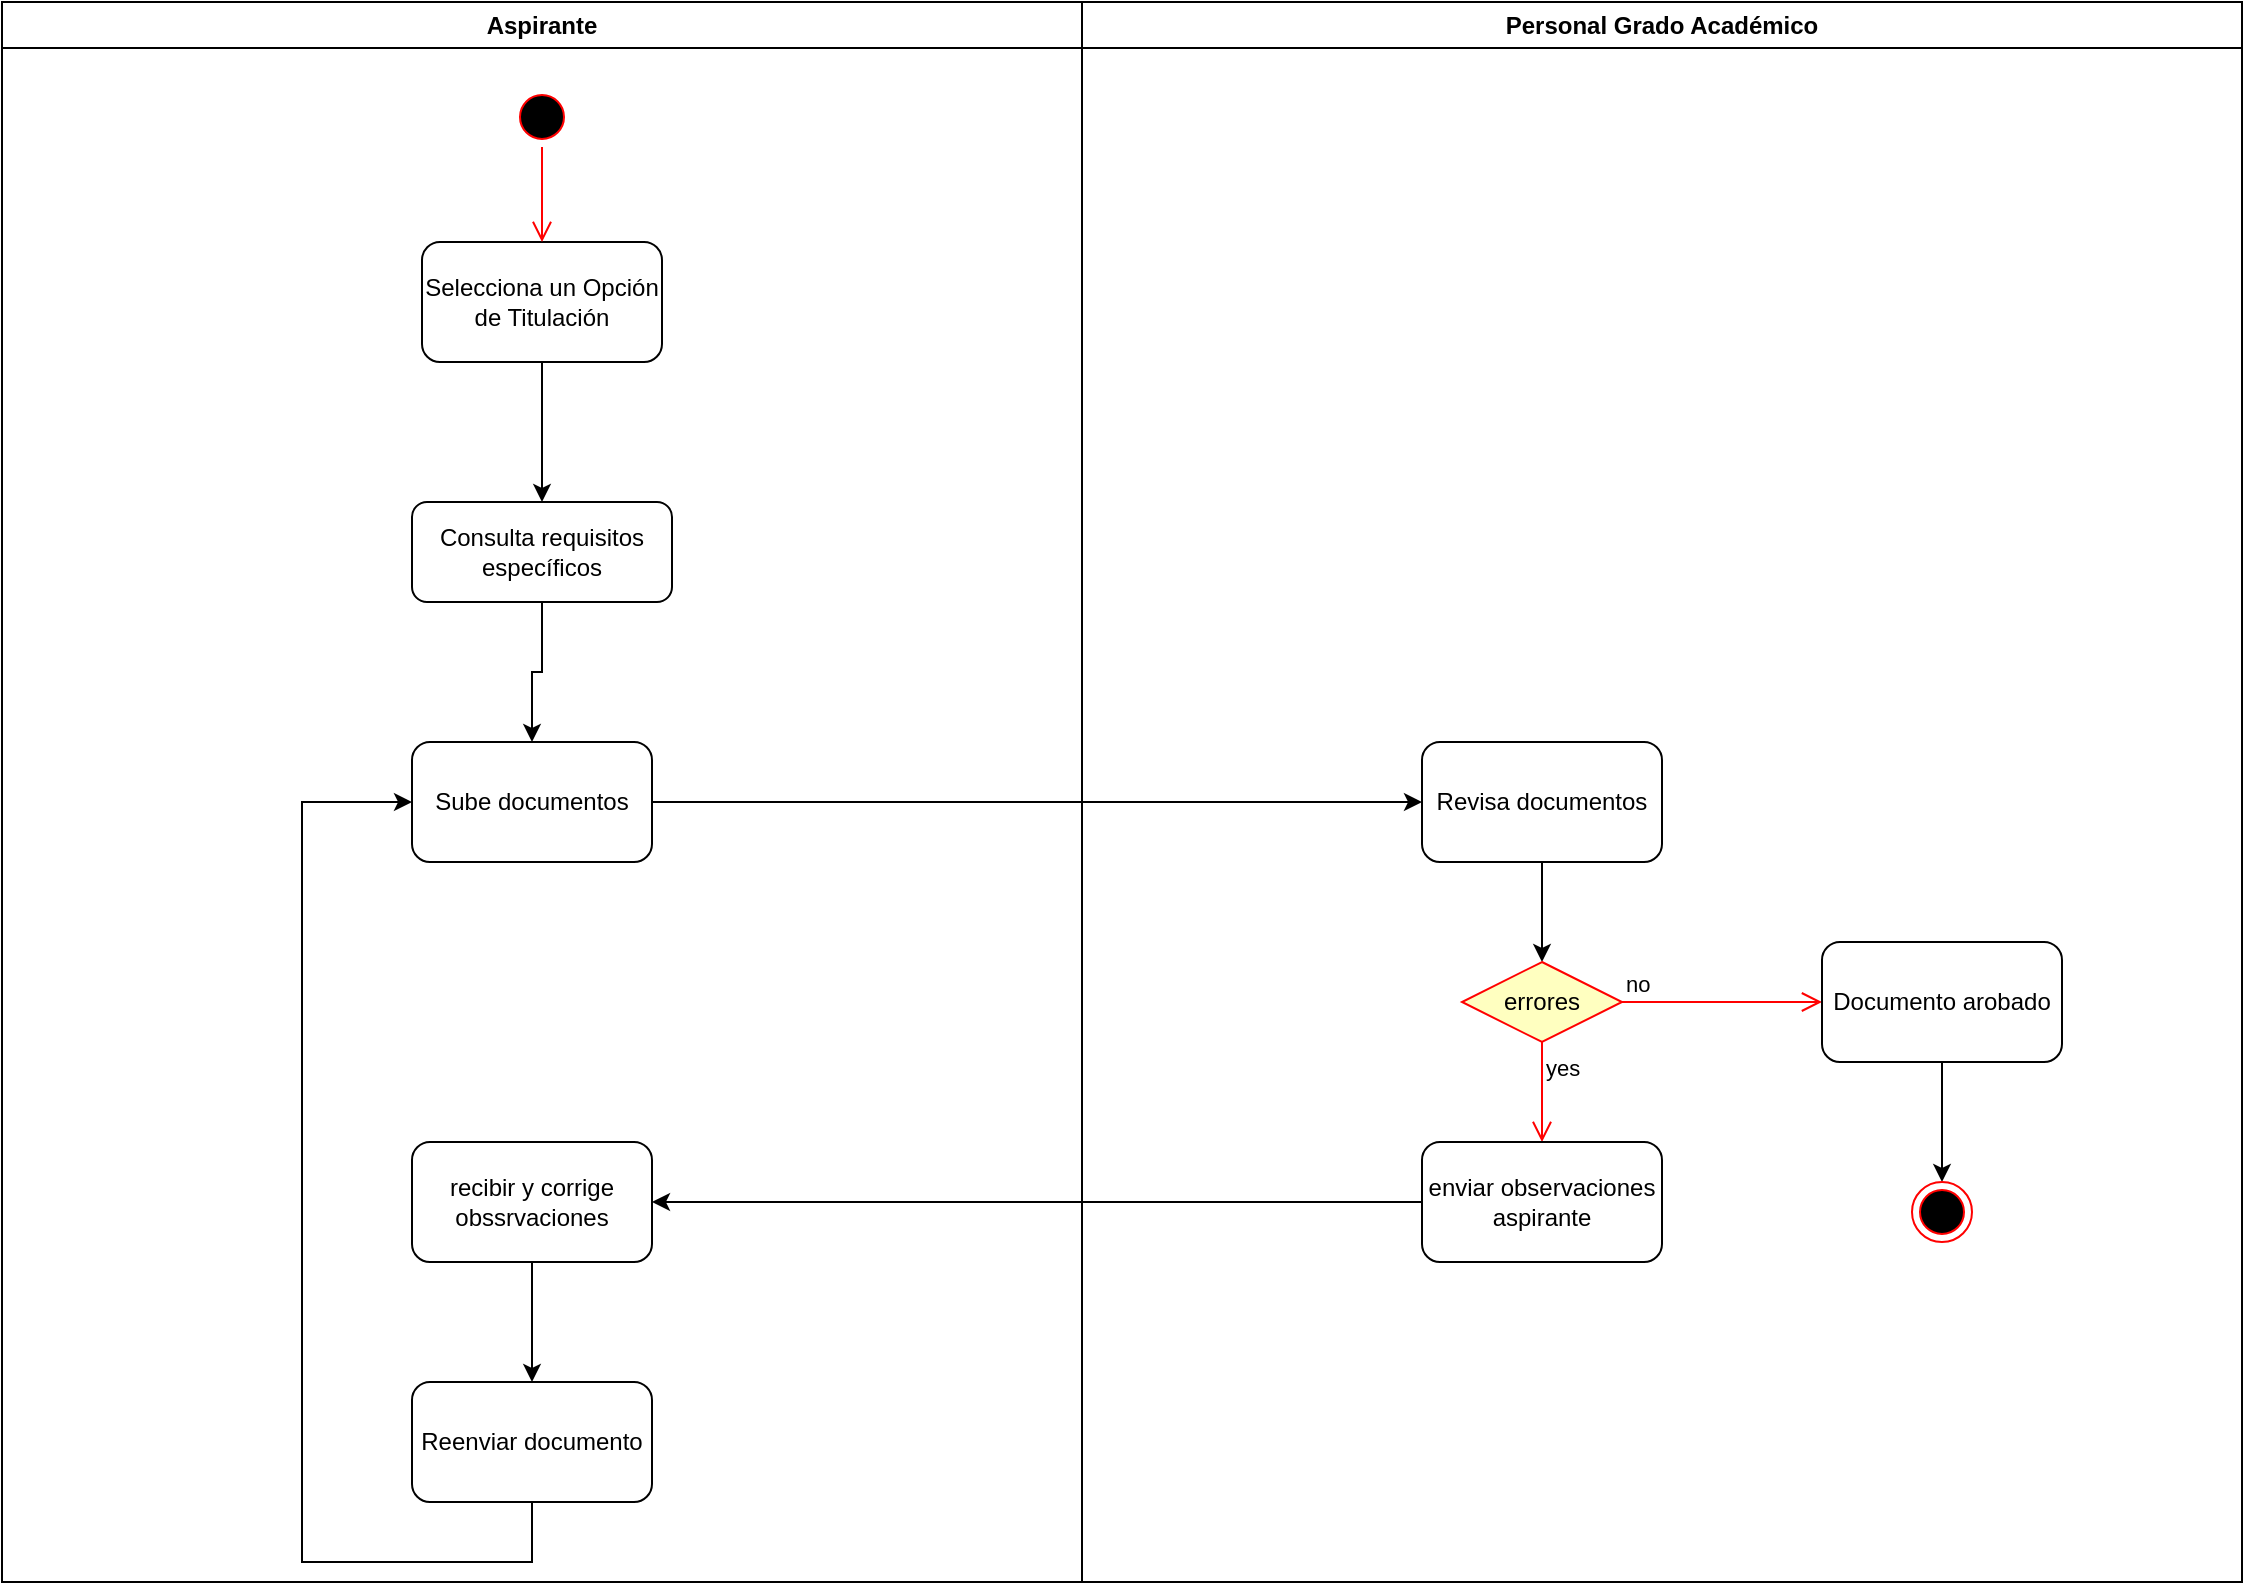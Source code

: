 <mxfile version="24.9.1">
  <diagram name="Page-1" id="e7e014a7-5840-1c2e-5031-d8a46d1fe8dd">
    <mxGraphModel dx="2603" dy="774" grid="1" gridSize="10" guides="1" tooltips="1" connect="1" arrows="1" fold="1" page="1" pageScale="1" pageWidth="1169" pageHeight="826" background="none" math="0" shadow="0">
      <root>
        <mxCell id="0" />
        <mxCell id="1" parent="0" />
        <mxCell id="hfIujMzKy7mJzXb3m5Cn-44" value="Aspirante" style="swimlane;whiteSpace=wrap;html=1;" parent="1" vertex="1">
          <mxGeometry x="-1070" y="170" width="540" height="790" as="geometry" />
        </mxCell>
        <mxCell id="hfIujMzKy7mJzXb3m5Cn-59" style="edgeStyle=orthogonalEdgeStyle;rounded=0;orthogonalLoop=1;jettySize=auto;html=1;entryX=0.5;entryY=0;entryDx=0;entryDy=0;" parent="hfIujMzKy7mJzXb3m5Cn-44" source="hfIujMzKy7mJzXb3m5Cn-46" target="hfIujMzKy7mJzXb3m5Cn-49" edge="1">
          <mxGeometry relative="1" as="geometry" />
        </mxCell>
        <mxCell id="hfIujMzKy7mJzXb3m5Cn-46" value="Selecciona un Opción de Titulación" style="rounded=1;whiteSpace=wrap;html=1;" parent="hfIujMzKy7mJzXb3m5Cn-44" vertex="1">
          <mxGeometry x="210" y="120" width="120" height="60" as="geometry" />
        </mxCell>
        <mxCell id="hfIujMzKy7mJzXb3m5Cn-47" value="" style="ellipse;html=1;shape=startState;fillColor=#000000;strokeColor=#ff0000;" parent="hfIujMzKy7mJzXb3m5Cn-44" vertex="1">
          <mxGeometry x="255" y="42.5" width="30" height="30" as="geometry" />
        </mxCell>
        <mxCell id="hfIujMzKy7mJzXb3m5Cn-48" value="" style="edgeStyle=orthogonalEdgeStyle;html=1;verticalAlign=bottom;endArrow=open;endSize=8;strokeColor=#ff0000;rounded=0;" parent="hfIujMzKy7mJzXb3m5Cn-44" source="hfIujMzKy7mJzXb3m5Cn-47" target="hfIujMzKy7mJzXb3m5Cn-46" edge="1">
          <mxGeometry relative="1" as="geometry">
            <mxPoint x="470" y="220" as="targetPoint" />
          </mxGeometry>
        </mxCell>
        <mxCell id="hfIujMzKy7mJzXb3m5Cn-60" style="edgeStyle=orthogonalEdgeStyle;rounded=0;orthogonalLoop=1;jettySize=auto;html=1;entryX=0.5;entryY=0;entryDx=0;entryDy=0;" parent="hfIujMzKy7mJzXb3m5Cn-44" source="hfIujMzKy7mJzXb3m5Cn-49" target="hfIujMzKy7mJzXb3m5Cn-50" edge="1">
          <mxGeometry relative="1" as="geometry" />
        </mxCell>
        <mxCell id="hfIujMzKy7mJzXb3m5Cn-49" value="Consulta requisitos específicos" style="rounded=1;whiteSpace=wrap;html=1;" parent="hfIujMzKy7mJzXb3m5Cn-44" vertex="1">
          <mxGeometry x="205" y="250" width="130" height="50" as="geometry" />
        </mxCell>
        <mxCell id="hfIujMzKy7mJzXb3m5Cn-50" value="Sube documentos" style="rounded=1;whiteSpace=wrap;html=1;" parent="hfIujMzKy7mJzXb3m5Cn-44" vertex="1">
          <mxGeometry x="205" y="370" width="120" height="60" as="geometry" />
        </mxCell>
        <mxCell id="hfIujMzKy7mJzXb3m5Cn-56" value="recibir y corrige obssrvaciones" style="rounded=1;whiteSpace=wrap;html=1;" parent="hfIujMzKy7mJzXb3m5Cn-44" vertex="1">
          <mxGeometry x="205" y="570" width="120" height="60" as="geometry" />
        </mxCell>
        <mxCell id="hfIujMzKy7mJzXb3m5Cn-64" style="edgeStyle=orthogonalEdgeStyle;rounded=0;orthogonalLoop=1;jettySize=auto;html=1;exitX=0.5;exitY=1;exitDx=0;exitDy=0;" parent="hfIujMzKy7mJzXb3m5Cn-44" source="hfIujMzKy7mJzXb3m5Cn-56" target="hfIujMzKy7mJzXb3m5Cn-67" edge="1">
          <mxGeometry relative="1" as="geometry" />
        </mxCell>
        <mxCell id="hfIujMzKy7mJzXb3m5Cn-68" style="edgeStyle=orthogonalEdgeStyle;rounded=0;orthogonalLoop=1;jettySize=auto;html=1;entryX=0;entryY=0.5;entryDx=0;entryDy=0;" parent="hfIujMzKy7mJzXb3m5Cn-44" source="hfIujMzKy7mJzXb3m5Cn-67" target="hfIujMzKy7mJzXb3m5Cn-50" edge="1">
          <mxGeometry relative="1" as="geometry">
            <Array as="points">
              <mxPoint x="265" y="780" />
              <mxPoint x="150" y="780" />
              <mxPoint x="150" y="400" />
            </Array>
          </mxGeometry>
        </mxCell>
        <mxCell id="hfIujMzKy7mJzXb3m5Cn-67" value="Reenviar documento" style="rounded=1;whiteSpace=wrap;html=1;" parent="hfIujMzKy7mJzXb3m5Cn-44" vertex="1">
          <mxGeometry x="205" y="690" width="120" height="60" as="geometry" />
        </mxCell>
        <mxCell id="hfIujMzKy7mJzXb3m5Cn-45" value="Personal Grado Académico" style="swimlane;whiteSpace=wrap;html=1;" parent="1" vertex="1">
          <mxGeometry x="-530" y="170" width="580" height="790" as="geometry" />
        </mxCell>
        <mxCell id="hfIujMzKy7mJzXb3m5Cn-62" style="edgeStyle=orthogonalEdgeStyle;rounded=0;orthogonalLoop=1;jettySize=auto;html=1;entryX=0.5;entryY=0;entryDx=0;entryDy=0;" parent="hfIujMzKy7mJzXb3m5Cn-45" source="hfIujMzKy7mJzXb3m5Cn-51" target="hfIujMzKy7mJzXb3m5Cn-53" edge="1">
          <mxGeometry relative="1" as="geometry" />
        </mxCell>
        <mxCell id="hfIujMzKy7mJzXb3m5Cn-51" value="Revisa documentos" style="rounded=1;whiteSpace=wrap;html=1;" parent="hfIujMzKy7mJzXb3m5Cn-45" vertex="1">
          <mxGeometry x="170" y="370" width="120" height="60" as="geometry" />
        </mxCell>
        <mxCell id="hfIujMzKy7mJzXb3m5Cn-53" value="errores" style="rhombus;whiteSpace=wrap;html=1;fontColor=#000000;fillColor=#ffffc0;strokeColor=#ff0000;" parent="hfIujMzKy7mJzXb3m5Cn-45" vertex="1">
          <mxGeometry x="190" y="480" width="80" height="40" as="geometry" />
        </mxCell>
        <mxCell id="hfIujMzKy7mJzXb3m5Cn-54" value="no" style="edgeStyle=orthogonalEdgeStyle;html=1;align=left;verticalAlign=bottom;endArrow=open;endSize=8;strokeColor=#ff0000;rounded=0;exitX=1;exitY=0.5;exitDx=0;exitDy=0;entryX=0;entryY=0.5;entryDx=0;entryDy=0;" parent="hfIujMzKy7mJzXb3m5Cn-45" source="hfIujMzKy7mJzXb3m5Cn-53" target="hfIujMzKy7mJzXb3m5Cn-57" edge="1">
          <mxGeometry x="-1" relative="1" as="geometry">
            <mxPoint x="540" y="500" as="targetPoint" />
          </mxGeometry>
        </mxCell>
        <mxCell id="hfIujMzKy7mJzXb3m5Cn-55" value="yes" style="edgeStyle=orthogonalEdgeStyle;html=1;align=left;verticalAlign=top;endArrow=open;endSize=8;strokeColor=#ff0000;rounded=0;exitX=0.5;exitY=1;exitDx=0;exitDy=0;" parent="hfIujMzKy7mJzXb3m5Cn-45" source="hfIujMzKy7mJzXb3m5Cn-53" target="hfIujMzKy7mJzXb3m5Cn-52" edge="1">
          <mxGeometry x="-1" relative="1" as="geometry">
            <mxPoint x="360.12" y="610" as="targetPoint" />
            <mxPoint x="310.002" y="530.059" as="sourcePoint" />
          </mxGeometry>
        </mxCell>
        <mxCell id="hfIujMzKy7mJzXb3m5Cn-52" value="enviar observaciones aspirante" style="rounded=1;whiteSpace=wrap;html=1;" parent="hfIujMzKy7mJzXb3m5Cn-45" vertex="1">
          <mxGeometry x="170" y="570" width="120" height="60" as="geometry" />
        </mxCell>
        <mxCell id="hfIujMzKy7mJzXb3m5Cn-66" style="edgeStyle=orthogonalEdgeStyle;rounded=0;orthogonalLoop=1;jettySize=auto;html=1;" parent="hfIujMzKy7mJzXb3m5Cn-45" source="hfIujMzKy7mJzXb3m5Cn-57" target="hfIujMzKy7mJzXb3m5Cn-65" edge="1">
          <mxGeometry relative="1" as="geometry" />
        </mxCell>
        <mxCell id="hfIujMzKy7mJzXb3m5Cn-57" value="Documento arobado" style="rounded=1;whiteSpace=wrap;html=1;" parent="hfIujMzKy7mJzXb3m5Cn-45" vertex="1">
          <mxGeometry x="370" y="470" width="120" height="60" as="geometry" />
        </mxCell>
        <mxCell id="hfIujMzKy7mJzXb3m5Cn-65" value="" style="ellipse;html=1;shape=endState;fillColor=#000000;strokeColor=#ff0000;" parent="hfIujMzKy7mJzXb3m5Cn-45" vertex="1">
          <mxGeometry x="415" y="590" width="30" height="30" as="geometry" />
        </mxCell>
        <mxCell id="hfIujMzKy7mJzXb3m5Cn-61" style="edgeStyle=orthogonalEdgeStyle;rounded=0;orthogonalLoop=1;jettySize=auto;html=1;entryX=0;entryY=0.5;entryDx=0;entryDy=0;" parent="1" source="hfIujMzKy7mJzXb3m5Cn-50" target="hfIujMzKy7mJzXb3m5Cn-51" edge="1">
          <mxGeometry relative="1" as="geometry" />
        </mxCell>
        <mxCell id="hfIujMzKy7mJzXb3m5Cn-63" style="edgeStyle=orthogonalEdgeStyle;rounded=0;orthogonalLoop=1;jettySize=auto;html=1;entryX=1;entryY=0.5;entryDx=0;entryDy=0;" parent="1" source="hfIujMzKy7mJzXb3m5Cn-52" target="hfIujMzKy7mJzXb3m5Cn-56" edge="1">
          <mxGeometry relative="1" as="geometry" />
        </mxCell>
      </root>
    </mxGraphModel>
  </diagram>
</mxfile>
